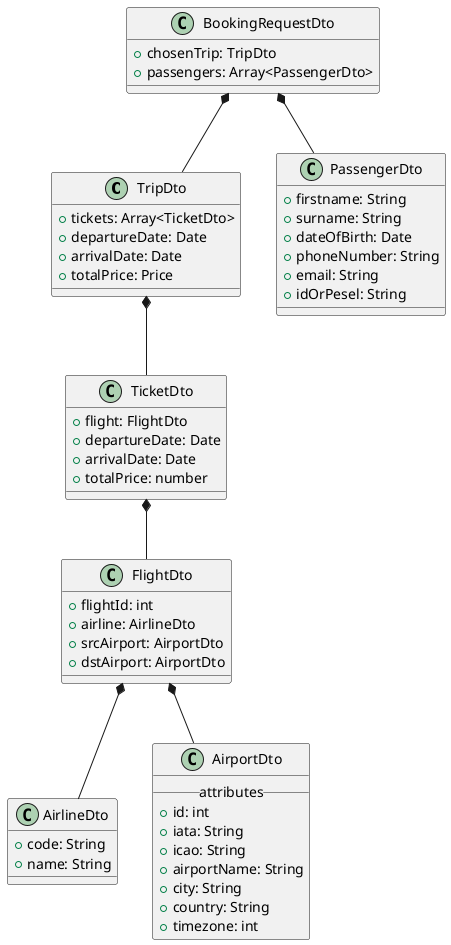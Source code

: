 @startuml dtos
class TripDto {
  + tickets: Array<TicketDto>
  + departureDate: Date
  + arrivalDate: Date
  + totalPrice: Price
}

class TicketDto {
  + flight: FlightDto
  + departureDate: Date
  + arrivalDate: Date
  + totalPrice: number
}

class FlightDto {
  + flightId: int
  + airline: AirlineDto
  + srcAirport: AirportDto
  + dstAirport: AirportDto
}

class AirlineDto {
  + code: String
  + name: String
}

class AirportDto {
  __ attributes __
  + id: int
  + iata: String
  + icao: String
  + airportName: String
  + city: String
  + country: String
  + timezone: int
}

class BookingRequestDto {
  + chosenTrip: TripDto
  + passengers: Array<PassengerDto>
}

class PassengerDto {
  + firstname: String
  + surname: String
  + dateOfBirth: Date
  + phoneNumber: String
  + email: String
  + idOrPesel: String
}

TripDto *-- TicketDto
TicketDto *-- FlightDto
FlightDto *-- AirportDto
FlightDto *-- AirlineDto

BookingRequestDto *-- TripDto
BookingRequestDto *-- PassengerDto
@enduml
